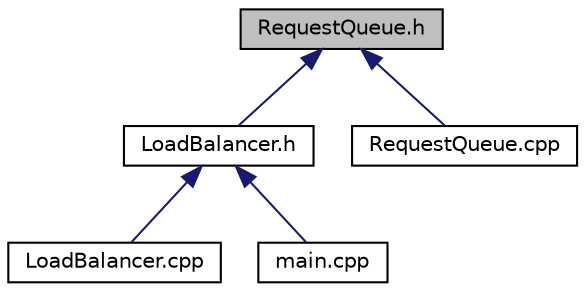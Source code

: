 digraph "RequestQueue.h"
{
 // LATEX_PDF_SIZE
  edge [fontname="Helvetica",fontsize="10",labelfontname="Helvetica",labelfontsize="10"];
  node [fontname="Helvetica",fontsize="10",shape=record];
  Node1 [label="RequestQueue.h",height=0.2,width=0.4,color="black", fillcolor="grey75", style="filled", fontcolor="black",tooltip="Defines the RequestQueue class that manages a queue of requests."];
  Node1 -> Node2 [dir="back",color="midnightblue",fontsize="10",style="solid",fontname="Helvetica"];
  Node2 [label="LoadBalancer.h",height=0.2,width=0.4,color="black", fillcolor="white", style="filled",URL="$LoadBalancer_8h.html",tooltip="Defines the LoadBalancer class that manages web servers and the request queue."];
  Node2 -> Node3 [dir="back",color="midnightblue",fontsize="10",style="solid",fontname="Helvetica"];
  Node3 [label="LoadBalancer.cpp",height=0.2,width=0.4,color="black", fillcolor="white", style="filled",URL="$LoadBalancer_8cpp.html",tooltip="Implements the LoadBalancer class that manages web servers and the request queue."];
  Node2 -> Node4 [dir="back",color="midnightblue",fontsize="10",style="solid",fontname="Helvetica"];
  Node4 [label="main.cpp",height=0.2,width=0.4,color="black", fillcolor="white", style="filled",URL="$main_8cpp.html",tooltip="Entry point for the load balancer simulation."];
  Node1 -> Node5 [dir="back",color="midnightblue",fontsize="10",style="solid",fontname="Helvetica"];
  Node5 [label="RequestQueue.cpp",height=0.2,width=0.4,color="black", fillcolor="white", style="filled",URL="$RequestQueue_8cpp.html",tooltip="Implements the RequestQueue class that manages a queue of requests."];
}
